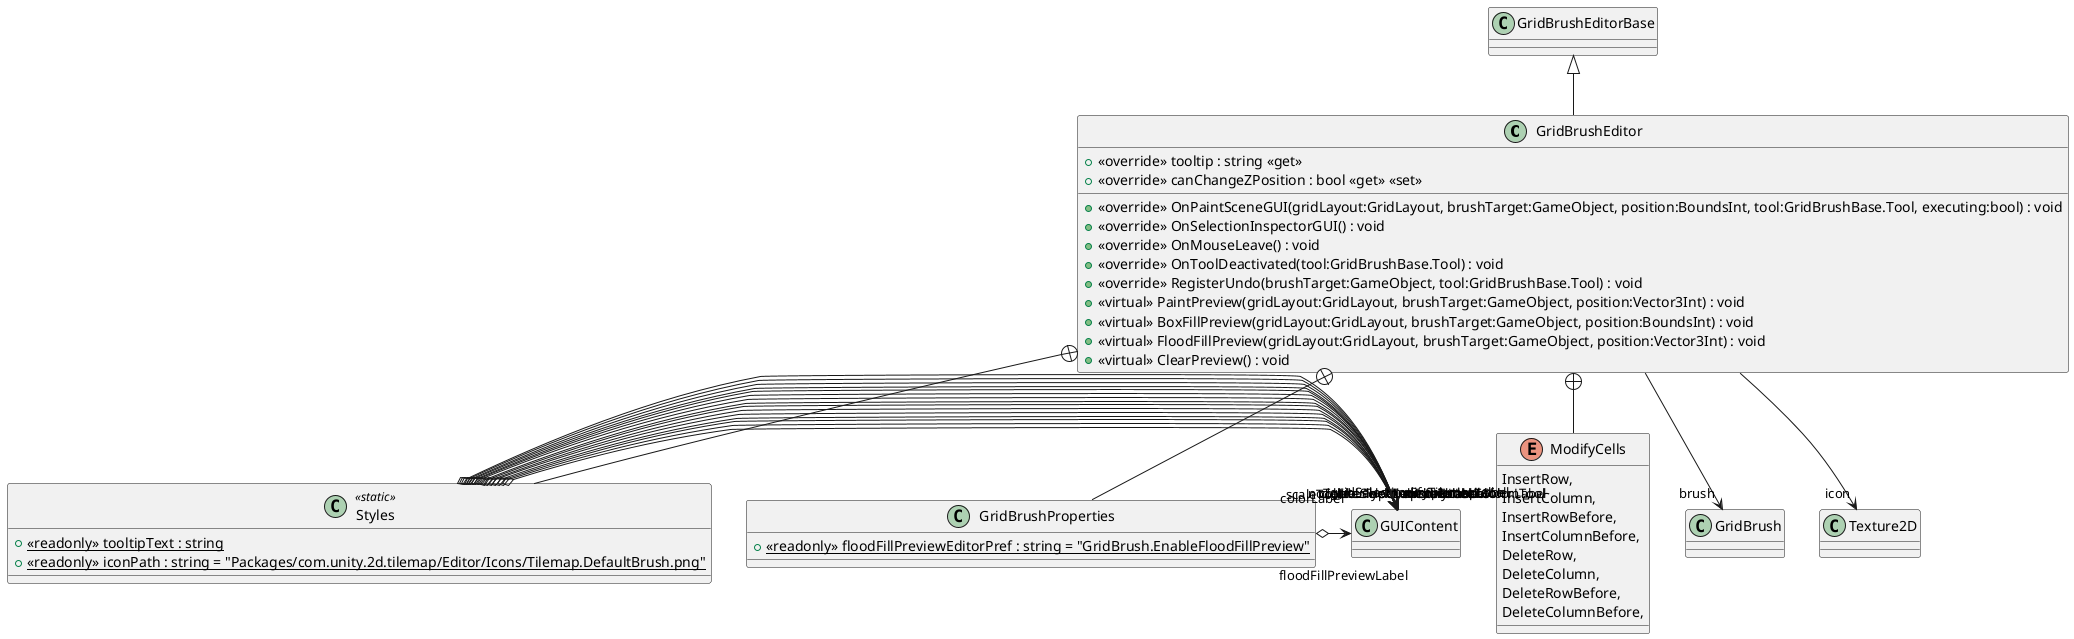 @startuml
class GridBrushEditor {
    + <<override>> OnPaintSceneGUI(gridLayout:GridLayout, brushTarget:GameObject, position:BoundsInt, tool:GridBrushBase.Tool, executing:bool) : void
    + <<override>> OnSelectionInspectorGUI() : void
    + <<override>> OnMouseLeave() : void
    + <<override>> OnToolDeactivated(tool:GridBrushBase.Tool) : void
    + <<override>> tooltip : string <<get>>
    + <<override>> canChangeZPosition : bool <<get>> <<set>>
    + <<override>> RegisterUndo(brushTarget:GameObject, tool:GridBrushBase.Tool) : void
    + <<virtual>> PaintPreview(gridLayout:GridLayout, brushTarget:GameObject, position:Vector3Int) : void
    + <<virtual>> BoxFillPreview(gridLayout:GridLayout, brushTarget:GameObject, position:BoundsInt) : void
    + <<virtual>> FloodFillPreview(gridLayout:GridLayout, brushTarget:GameObject, position:Vector3Int) : void
    + <<virtual>> ClearPreview() : void
}
class Styles <<static>> {
    + {static} <<readonly>> tooltipText : string
    + {static} <<readonly>> iconPath : string = "Packages/com.unity.2d.tilemap/Editor/Icons/Tilemap.DefaultBrush.png"
}
enum ModifyCells {
    InsertRow,
    InsertColumn,
    InsertRowBefore,
    InsertColumnBefore,
    DeleteRow,
    DeleteColumn,
    DeleteRowBefore,
    DeleteColumnBefore,
}
class GridBrushProperties {
    + {static} <<readonly>> floodFillPreviewEditorPref : string = "GridBrush.EnableFloodFillPreview"
}
GridBrushEditorBase <|-- GridBrushEditor
GridBrushEditor --> "brush" GridBrush
GridBrushEditor --> "icon" Texture2D
GridBrushEditor +-- Styles
Styles o-> "tileLabel" GUIContent
Styles o-> "spriteLabel" GUIContent
Styles o-> "colorLabel" GUIContent
Styles o-> "colliderTypeLabel" GUIContent
Styles o-> "lockColorLabel" GUIContent
Styles o-> "lockTransformLabel" GUIContent
Styles o-> "gridSelectionPropertiesLabel" GUIContent
Styles o-> "modifyTilemapLabel" GUIContent
Styles o-> "modifyLabel" GUIContent
Styles o-> "deleteSelectionLabel" GUIContent
Styles o-> "noTool" GUIContent
Styles o-> "moveTool" GUIContent
Styles o-> "rotateTool" GUIContent
Styles o-> "scaleTool" GUIContent
Styles o-> "transformTool" GUIContent
GridBrushEditor +-- ModifyCells
GridBrushEditor +-- GridBrushProperties
GridBrushProperties o-> "floodFillPreviewLabel" GUIContent
@enduml
